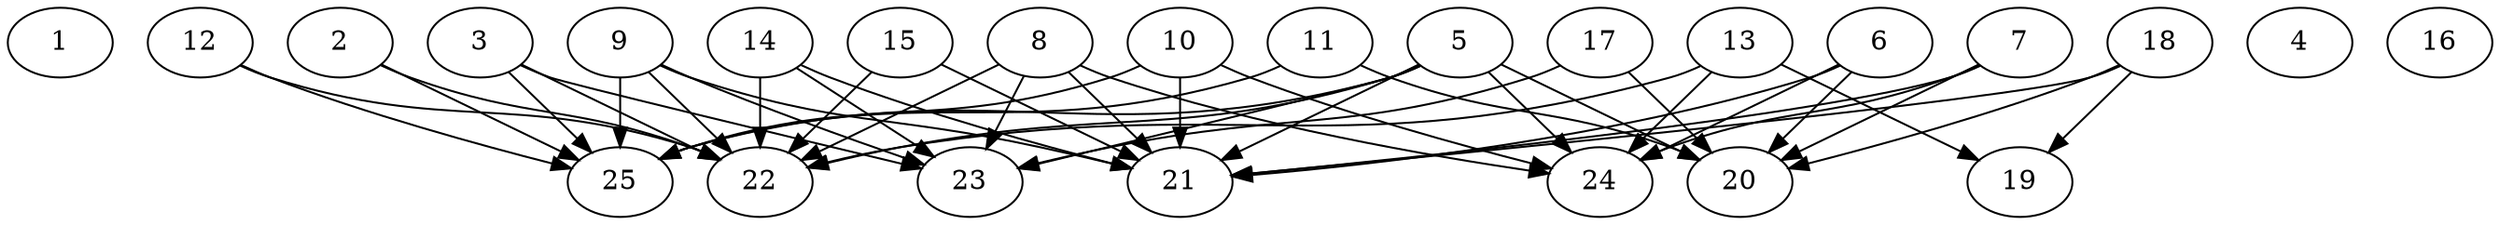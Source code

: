 // DAG automatically generated by daggen at Thu Oct  3 14:00:39 2019
// ./daggen --dot -n 25 --ccr 0.3 --fat 0.9 --regular 0.5 --density 0.6 --mindata 5242880 --maxdata 52428800 
digraph G {
  1 [size="51510613", alpha="0.12", expect_size="15453184"] 
  2 [size="26907307", alpha="0.08", expect_size="8072192"] 
  2 -> 22 [size ="8072192"]
  2 -> 25 [size ="8072192"]
  3 [size="139076267", alpha="0.02", expect_size="41722880"] 
  3 -> 22 [size ="41722880"]
  3 -> 23 [size ="41722880"]
  3 -> 25 [size ="41722880"]
  4 [size="118002347", alpha="0.09", expect_size="35400704"] 
  5 [size="73861120", alpha="0.15", expect_size="22158336"] 
  5 -> 20 [size ="22158336"]
  5 -> 21 [size ="22158336"]
  5 -> 22 [size ="22158336"]
  5 -> 23 [size ="22158336"]
  5 -> 24 [size ="22158336"]
  5 -> 25 [size ="22158336"]
  6 [size="168584533", alpha="0.18", expect_size="50575360"] 
  6 -> 20 [size ="50575360"]
  6 -> 21 [size ="50575360"]
  6 -> 24 [size ="50575360"]
  7 [size="89726293", alpha="0.19", expect_size="26917888"] 
  7 -> 20 [size ="26917888"]
  7 -> 21 [size ="26917888"]
  7 -> 24 [size ="26917888"]
  8 [size="93091840", alpha="0.17", expect_size="27927552"] 
  8 -> 21 [size ="27927552"]
  8 -> 22 [size ="27927552"]
  8 -> 23 [size ="27927552"]
  8 -> 24 [size ="27927552"]
  9 [size="48817493", alpha="0.03", expect_size="14645248"] 
  9 -> 21 [size ="14645248"]
  9 -> 22 [size ="14645248"]
  9 -> 23 [size ="14645248"]
  9 -> 25 [size ="14645248"]
  10 [size="142274560", alpha="0.14", expect_size="42682368"] 
  10 -> 21 [size ="42682368"]
  10 -> 24 [size ="42682368"]
  10 -> 25 [size ="42682368"]
  11 [size="97358507", alpha="0.19", expect_size="29207552"] 
  11 -> 20 [size ="29207552"]
  11 -> 25 [size ="29207552"]
  12 [size="32853333", alpha="0.02", expect_size="9856000"] 
  12 -> 22 [size ="9856000"]
  12 -> 25 [size ="9856000"]
  13 [size="96450560", alpha="0.06", expect_size="28935168"] 
  13 -> 19 [size ="28935168"]
  13 -> 22 [size ="28935168"]
  13 -> 24 [size ="28935168"]
  14 [size="114530987", alpha="0.16", expect_size="34359296"] 
  14 -> 21 [size ="34359296"]
  14 -> 22 [size ="34359296"]
  14 -> 23 [size ="34359296"]
  15 [size="28743680", alpha="0.04", expect_size="8623104"] 
  15 -> 21 [size ="8623104"]
  15 -> 22 [size ="8623104"]
  16 [size="143557973", alpha="0.00", expect_size="43067392"] 
  17 [size="126259200", alpha="0.08", expect_size="37877760"] 
  17 -> 20 [size ="37877760"]
  17 -> 23 [size ="37877760"]
  18 [size="117463040", alpha="0.16", expect_size="35238912"] 
  18 -> 19 [size ="35238912"]
  18 -> 20 [size ="35238912"]
  18 -> 21 [size ="35238912"]
  19 [size="92409173", alpha="0.08", expect_size="27722752"] 
  20 [size="116565333", alpha="0.20", expect_size="34969600"] 
  21 [size="70382933", alpha="0.16", expect_size="21114880"] 
  22 [size="65426773", alpha="0.14", expect_size="19628032"] 
  23 [size="77349547", alpha="0.07", expect_size="23204864"] 
  24 [size="126508373", alpha="0.13", expect_size="37952512"] 
  25 [size="92873387", alpha="0.06", expect_size="27862016"] 
}
